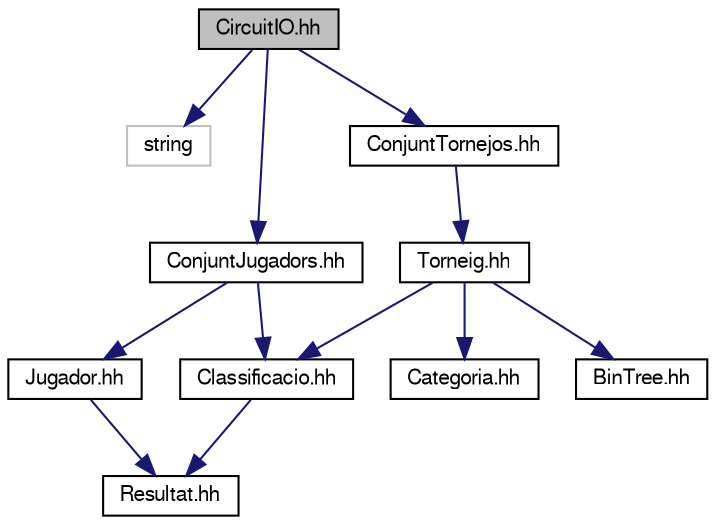 digraph "CircuitIO.hh"
{
 // LATEX_PDF_SIZE
  edge [fontname="FreeSans",fontsize="10",labelfontname="FreeSans",labelfontsize="10"];
  node [fontname="FreeSans",fontsize="10",shape=record];
  Node1 [label="CircuitIO.hh",height=0.2,width=0.4,color="black", fillcolor="grey75", style="filled", fontcolor="black",tooltip="Conté funcions bàsiques d'entrada i sortida de les diferents classes."];
  Node1 -> Node2 [color="midnightblue",fontsize="10",style="solid"];
  Node2 [label="string",height=0.2,width=0.4,color="grey75", fillcolor="white", style="filled",tooltip=" "];
  Node1 -> Node3 [color="midnightblue",fontsize="10",style="solid"];
  Node3 [label="ConjuntJugadors.hh",height=0.2,width=0.4,color="black", fillcolor="white", style="filled",URL="$_conjunt_jugadors_8hh.html",tooltip="Especificació de la classe ConjuntJugadors."];
  Node3 -> Node4 [color="midnightblue",fontsize="10",style="solid"];
  Node4 [label="Jugador.hh",height=0.2,width=0.4,color="black", fillcolor="white", style="filled",URL="$_jugador_8hh.html",tooltip="Especificació de la classe Jugador."];
  Node4 -> Node5 [color="midnightblue",fontsize="10",style="solid"];
  Node5 [label="Resultat.hh",height=0.2,width=0.4,color="black", fillcolor="white", style="filled",URL="$_resultat_8hh.html",tooltip="Especificació de la estructura Resultat."];
  Node3 -> Node6 [color="midnightblue",fontsize="10",style="solid"];
  Node6 [label="Classificacio.hh",height=0.2,width=0.4,color="black", fillcolor="white", style="filled",URL="$_classificacio_8hh.html",tooltip=" "];
  Node6 -> Node5 [color="midnightblue",fontsize="10",style="solid"];
  Node1 -> Node7 [color="midnightblue",fontsize="10",style="solid"];
  Node7 [label="ConjuntTornejos.hh",height=0.2,width=0.4,color="black", fillcolor="white", style="filled",URL="$_conjunt_tornejos_8hh.html",tooltip="Especificació de la classe ConjuntTornejos."];
  Node7 -> Node8 [color="midnightblue",fontsize="10",style="solid"];
  Node8 [label="Torneig.hh",height=0.2,width=0.4,color="black", fillcolor="white", style="filled",URL="$_torneig_8hh.html",tooltip="Especificació de la classe Torneig.aaaa."];
  Node8 -> Node9 [color="midnightblue",fontsize="10",style="solid"];
  Node9 [label="Categoria.hh",height=0.2,width=0.4,color="black", fillcolor="white", style="filled",URL="$_categoria_8hh.html",tooltip="Especificació de l'estructura categoria."];
  Node8 -> Node6 [color="midnightblue",fontsize="10",style="solid"];
  Node8 -> Node10 [color="midnightblue",fontsize="10",style="solid"];
  Node10 [label="BinTree.hh",height=0.2,width=0.4,color="black", fillcolor="white", style="filled",URL="$_bin_tree_8hh.html",tooltip=" "];
}
